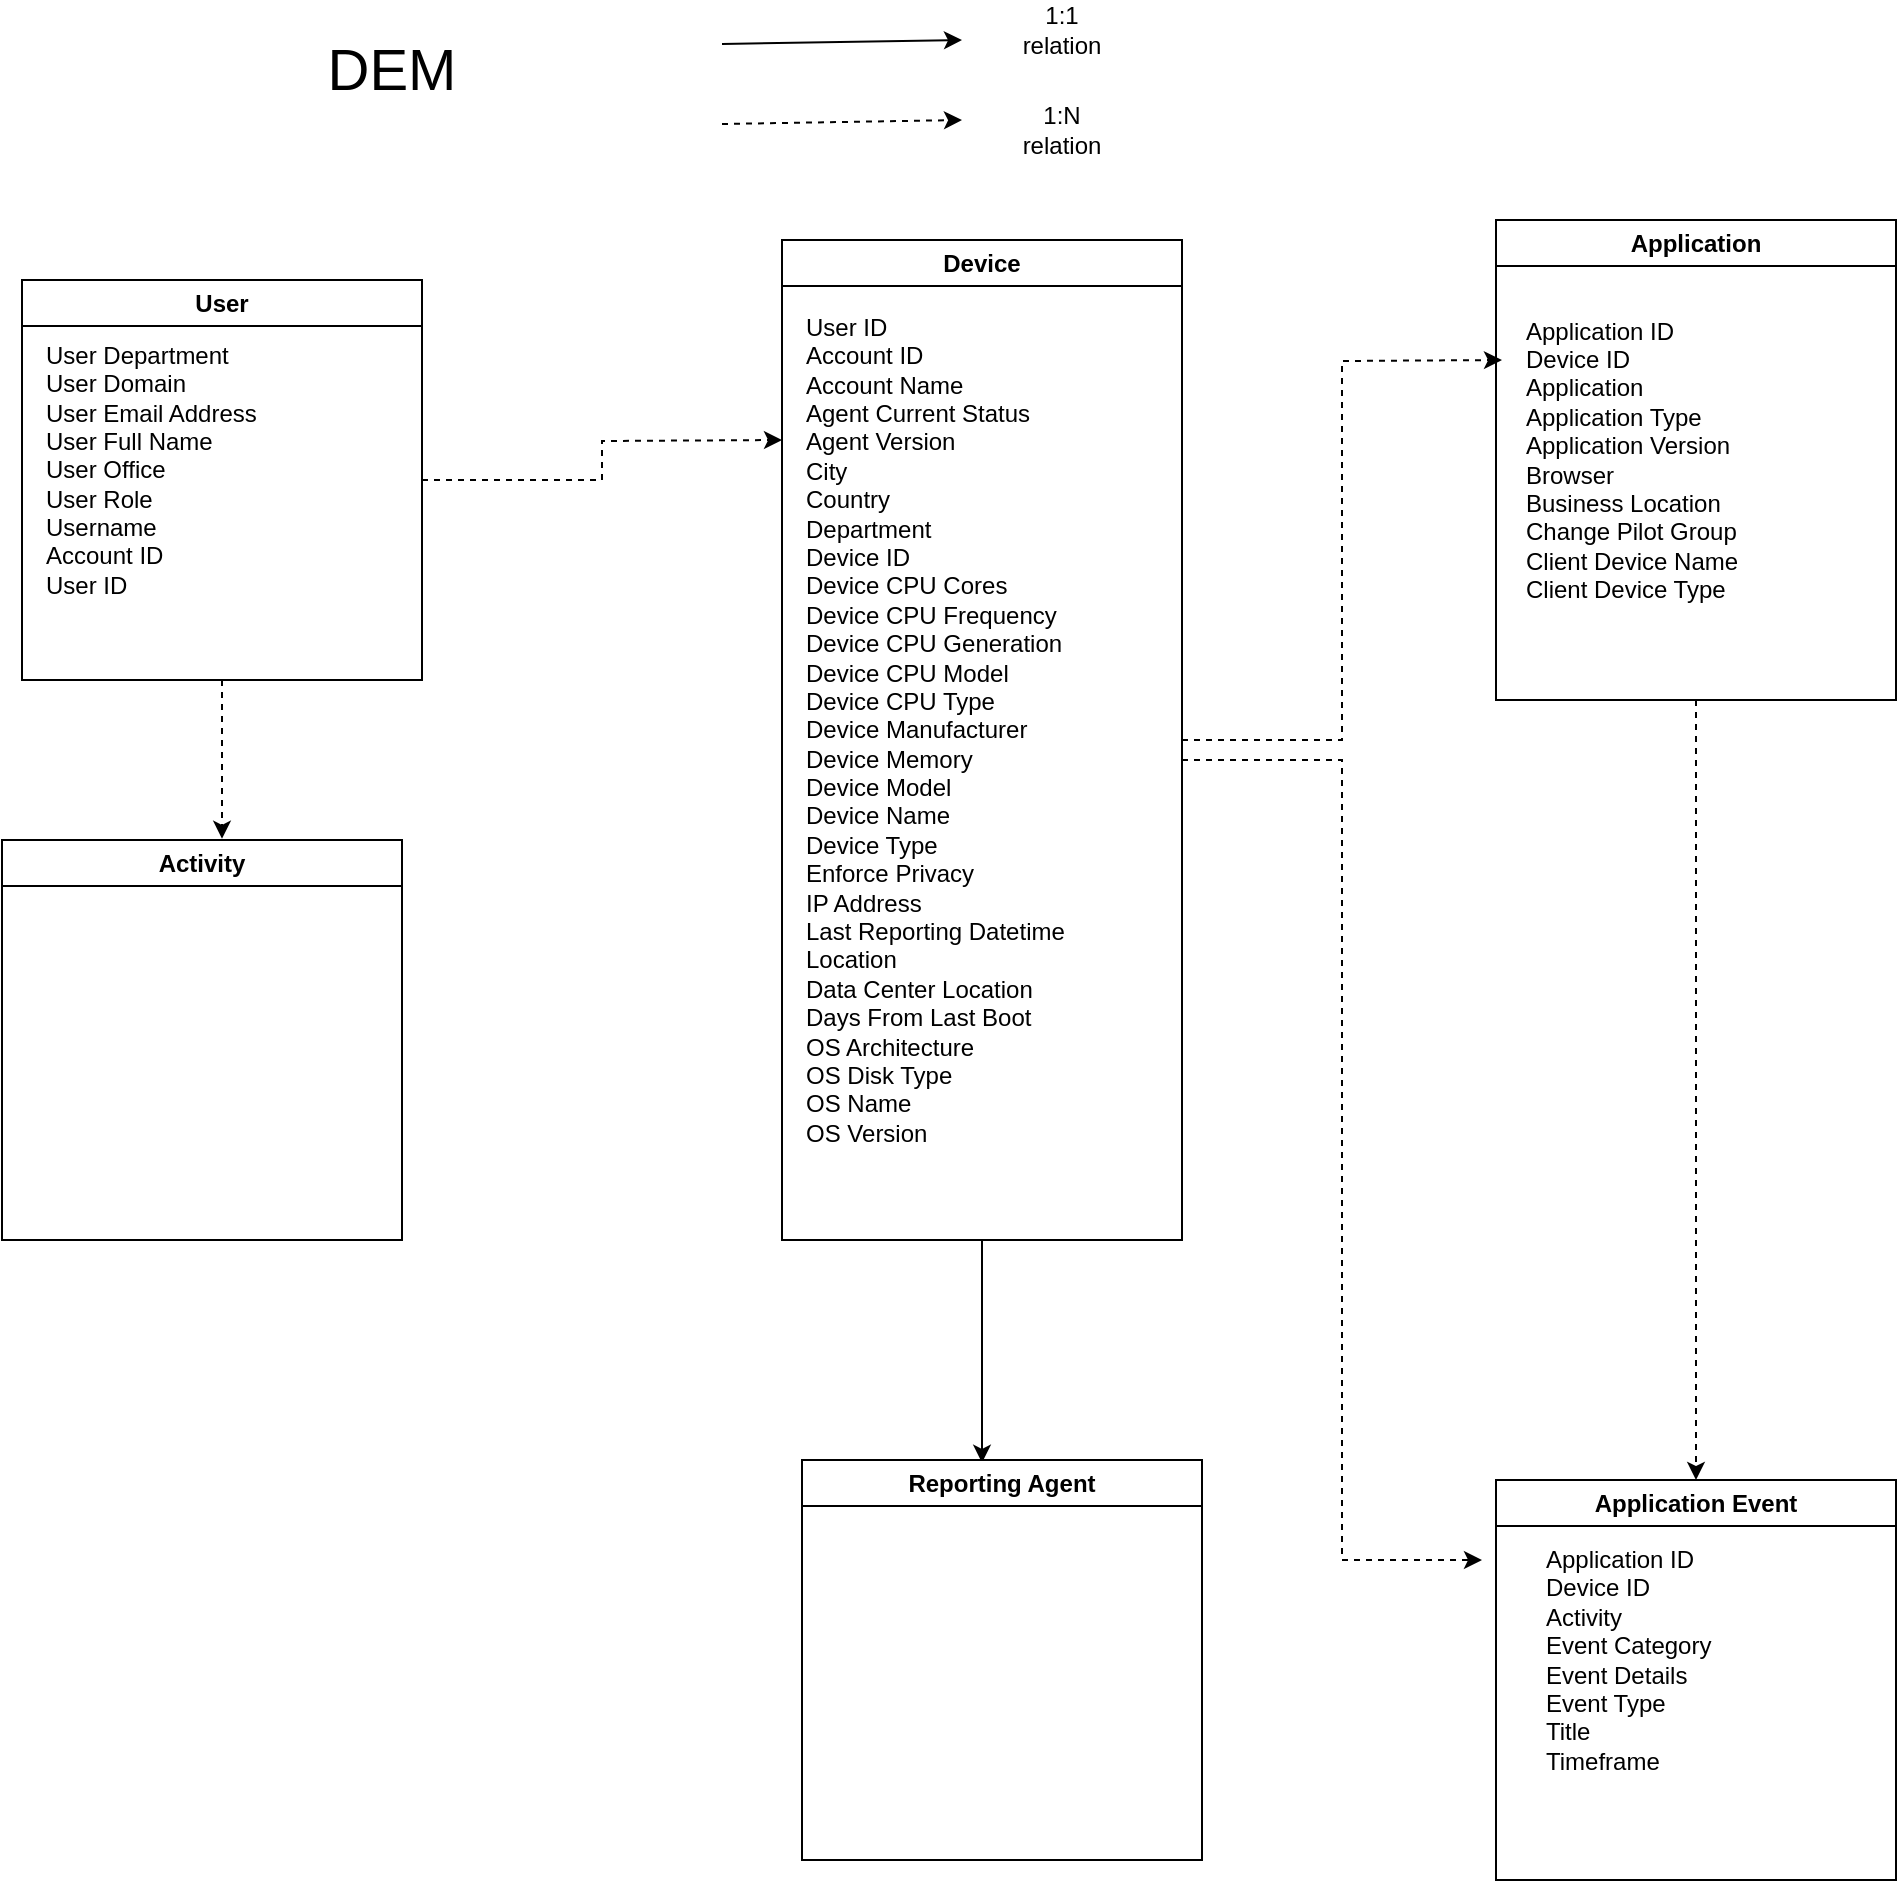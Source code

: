 <mxfile version="21.3.7" type="device">
  <diagram name="Page-1" id="ktu8oQa6D0kKMpNdZpfB">
    <mxGraphModel dx="794" dy="438" grid="1" gridSize="10" guides="1" tooltips="1" connect="1" arrows="1" fold="1" page="1" pageScale="1" pageWidth="827" pageHeight="1169" math="0" shadow="0">
      <root>
        <mxCell id="0" />
        <mxCell id="1" parent="0" />
        <mxCell id="2g9y4GdNEjbGmsFykOAt-7" style="edgeStyle=orthogonalEdgeStyle;rounded=0;orthogonalLoop=1;jettySize=auto;html=1;dashed=1;" parent="1" source="2g9y4GdNEjbGmsFykOAt-1" edge="1">
          <mxGeometry relative="1" as="geometry">
            <mxPoint x="470" y="240" as="targetPoint" />
          </mxGeometry>
        </mxCell>
        <mxCell id="2g9y4GdNEjbGmsFykOAt-14" style="edgeStyle=orthogonalEdgeStyle;rounded=0;orthogonalLoop=1;jettySize=auto;html=1;entryX=0.55;entryY=-0.003;entryDx=0;entryDy=0;entryPerimeter=0;dashed=1;" parent="1" source="2g9y4GdNEjbGmsFykOAt-1" target="2g9y4GdNEjbGmsFykOAt-13" edge="1">
          <mxGeometry relative="1" as="geometry" />
        </mxCell>
        <mxCell id="2g9y4GdNEjbGmsFykOAt-1" value="User" style="swimlane;whiteSpace=wrap;html=1;" parent="1" vertex="1">
          <mxGeometry x="90" y="160" width="200" height="200" as="geometry" />
        </mxCell>
        <mxCell id="xhJMPIvEfvQJsMF07bdx-5" value="&lt;div&gt;User Department&lt;/div&gt;&lt;div&gt;User Domain&lt;/div&gt;&lt;div&gt;User Email Address&lt;/div&gt;&lt;div&gt;User Full Name&lt;/div&gt;&lt;div&gt;User Office&lt;/div&gt;&lt;div&gt;User Role&lt;/div&gt;&lt;div&gt;Username&lt;/div&gt;&lt;div&gt;Account ID&lt;/div&gt;&lt;div&gt;User ID&lt;/div&gt;" style="text;html=1;align=left;verticalAlign=middle;resizable=0;points=[];autosize=1;strokeColor=none;fillColor=none;" vertex="1" parent="2g9y4GdNEjbGmsFykOAt-1">
          <mxGeometry x="10" y="25" width="130" height="140" as="geometry" />
        </mxCell>
        <mxCell id="2g9y4GdNEjbGmsFykOAt-8" style="edgeStyle=orthogonalEdgeStyle;rounded=0;orthogonalLoop=1;jettySize=auto;html=1;dashed=1;" parent="1" source="2g9y4GdNEjbGmsFykOAt-2" edge="1">
          <mxGeometry relative="1" as="geometry">
            <mxPoint x="830" y="200" as="targetPoint" />
          </mxGeometry>
        </mxCell>
        <mxCell id="2g9y4GdNEjbGmsFykOAt-15" style="edgeStyle=orthogonalEdgeStyle;rounded=0;orthogonalLoop=1;jettySize=auto;html=1;entryX=0.45;entryY=0.007;entryDx=0;entryDy=0;entryPerimeter=0;" parent="1" source="2g9y4GdNEjbGmsFykOAt-2" target="2g9y4GdNEjbGmsFykOAt-5" edge="1">
          <mxGeometry relative="1" as="geometry" />
        </mxCell>
        <mxCell id="xhJMPIvEfvQJsMF07bdx-7" style="edgeStyle=orthogonalEdgeStyle;rounded=0;orthogonalLoop=1;jettySize=auto;html=1;dashed=1;" edge="1" parent="1" source="2g9y4GdNEjbGmsFykOAt-2">
          <mxGeometry relative="1" as="geometry">
            <mxPoint x="820" y="800" as="targetPoint" />
            <Array as="points">
              <mxPoint x="750" y="400" />
            </Array>
          </mxGeometry>
        </mxCell>
        <mxCell id="2g9y4GdNEjbGmsFykOAt-2" value="Device" style="swimlane;whiteSpace=wrap;html=1;startSize=23;" parent="1" vertex="1">
          <mxGeometry x="470" y="140" width="200" height="500" as="geometry" />
        </mxCell>
        <mxCell id="xhJMPIvEfvQJsMF07bdx-2" value="&lt;div&gt;User ID&lt;/div&gt;&lt;div&gt;Account ID&lt;/div&gt;&lt;div&gt;Account Name&lt;/div&gt;&lt;div&gt;Agent Current Status&lt;/div&gt;&lt;div&gt;Agent Version&lt;/div&gt;&lt;div&gt;City&lt;/div&gt;&lt;div&gt;Country&lt;/div&gt;&lt;div&gt;Department&lt;/div&gt;&lt;div&gt;Device ID&lt;/div&gt;&lt;div&gt;Device CPU Cores&lt;/div&gt;&lt;div&gt;Device CPU Frequency&lt;/div&gt;&lt;div&gt;Device CPU Generation&lt;/div&gt;&lt;div&gt;Device CPU Model&lt;/div&gt;&lt;div&gt;Device CPU Type&lt;/div&gt;&lt;div&gt;Device Manufacturer&lt;/div&gt;&lt;div&gt;Device Memory&lt;/div&gt;&lt;div&gt;Device Model&lt;/div&gt;&lt;div&gt;Device Name&lt;/div&gt;&lt;div&gt;Device Type&lt;/div&gt;&lt;div&gt;Enforce Privacy&lt;/div&gt;&lt;div&gt;IP Address&lt;/div&gt;&lt;div&gt;Last Reporting Datetime&lt;/div&gt;&lt;div&gt;Location&amp;nbsp;&lt;/div&gt;&lt;div&gt;&lt;div&gt;Data Center Location&lt;/div&gt;&lt;div&gt;Days From Last Boot&lt;/div&gt;&lt;/div&gt;&lt;div&gt;&lt;div&gt;OS Architecture&lt;/div&gt;&lt;div&gt;OS Disk Type&lt;/div&gt;&lt;div&gt;OS Name&lt;/div&gt;&lt;div&gt;OS Version&lt;/div&gt;&lt;/div&gt;" style="text;html=1;align=left;verticalAlign=middle;resizable=0;points=[];autosize=1;strokeColor=none;fillColor=none;" vertex="1" parent="2g9y4GdNEjbGmsFykOAt-2">
          <mxGeometry x="10" y="30" width="150" height="430" as="geometry" />
        </mxCell>
        <mxCell id="2g9y4GdNEjbGmsFykOAt-9" style="edgeStyle=orthogonalEdgeStyle;rounded=0;orthogonalLoop=1;jettySize=auto;html=1;entryX=0.5;entryY=0;entryDx=0;entryDy=0;dashed=1;" parent="1" source="2g9y4GdNEjbGmsFykOAt-3" target="2g9y4GdNEjbGmsFykOAt-4" edge="1">
          <mxGeometry relative="1" as="geometry" />
        </mxCell>
        <mxCell id="2g9y4GdNEjbGmsFykOAt-3" value="Application" style="swimlane;whiteSpace=wrap;html=1;startSize=23;" parent="1" vertex="1">
          <mxGeometry x="827" y="130" width="200" height="240" as="geometry" />
        </mxCell>
        <mxCell id="xhJMPIvEfvQJsMF07bdx-3" value="&lt;div&gt;Application ID&lt;/div&gt;&lt;div&gt;Device ID&lt;/div&gt;&lt;div&gt;Application&lt;/div&gt;&lt;div&gt;Application Type&lt;/div&gt;&lt;div&gt;Application Version&lt;/div&gt;&lt;div&gt;Browser&lt;/div&gt;&lt;div&gt;Business Location&lt;/div&gt;&lt;div&gt;Change Pilot Group&lt;/div&gt;&lt;div&gt;Client Device Name&lt;/div&gt;&lt;div&gt;Client Device Type&lt;/div&gt;" style="text;html=1;align=left;verticalAlign=middle;resizable=0;points=[];autosize=1;strokeColor=none;fillColor=none;" vertex="1" parent="2g9y4GdNEjbGmsFykOAt-3">
          <mxGeometry x="13" y="40" width="130" height="160" as="geometry" />
        </mxCell>
        <mxCell id="2g9y4GdNEjbGmsFykOAt-4" value="Application Event" style="swimlane;whiteSpace=wrap;html=1;" parent="1" vertex="1">
          <mxGeometry x="827" y="760" width="200" height="200" as="geometry" />
        </mxCell>
        <mxCell id="xhJMPIvEfvQJsMF07bdx-6" value="&lt;div&gt;Application ID&lt;/div&gt;&lt;div&gt;Device ID&lt;/div&gt;&lt;div&gt;Activity&lt;/div&gt;&lt;div&gt;&lt;div&gt;Event Category&lt;/div&gt;&lt;div&gt;Event Details&lt;/div&gt;&lt;div&gt;Event Type&lt;/div&gt;&lt;div&gt;&lt;span style=&quot;background-color: initial;&quot;&gt;Title&lt;/span&gt;&lt;/div&gt;&lt;/div&gt;&lt;div&gt;&lt;span style=&quot;background-color: initial;&quot;&gt;Timeframe&lt;br&gt;&lt;/span&gt;&lt;/div&gt;" style="text;html=1;align=left;verticalAlign=middle;resizable=0;points=[];autosize=1;strokeColor=none;fillColor=none;" vertex="1" parent="2g9y4GdNEjbGmsFykOAt-4">
          <mxGeometry x="23" y="25" width="110" height="130" as="geometry" />
        </mxCell>
        <mxCell id="2g9y4GdNEjbGmsFykOAt-5" value="Reporting Agent" style="swimlane;whiteSpace=wrap;html=1;" parent="1" vertex="1">
          <mxGeometry x="480" y="750" width="200" height="200" as="geometry" />
        </mxCell>
        <mxCell id="2g9y4GdNEjbGmsFykOAt-11" value="&lt;font style=&quot;font-size: 29px;&quot;&gt;DEM&lt;/font&gt;" style="text;html=1;strokeColor=none;fillColor=none;align=center;verticalAlign=middle;whiteSpace=wrap;rounded=0;" parent="1" vertex="1">
          <mxGeometry x="120" y="40" width="310" height="30" as="geometry" />
        </mxCell>
        <mxCell id="2g9y4GdNEjbGmsFykOAt-13" value="Activity" style="swimlane;whiteSpace=wrap;html=1;" parent="1" vertex="1">
          <mxGeometry x="80" y="440" width="200" height="200" as="geometry" />
        </mxCell>
        <mxCell id="2g9y4GdNEjbGmsFykOAt-19" value="" style="endArrow=classic;html=1;rounded=0;" parent="1" edge="1">
          <mxGeometry width="50" height="50" relative="1" as="geometry">
            <mxPoint x="440" y="42" as="sourcePoint" />
            <mxPoint x="560" y="40" as="targetPoint" />
          </mxGeometry>
        </mxCell>
        <mxCell id="2g9y4GdNEjbGmsFykOAt-20" value="" style="endArrow=classic;html=1;rounded=0;dashed=1;" parent="1" edge="1">
          <mxGeometry width="50" height="50" relative="1" as="geometry">
            <mxPoint x="440" y="82" as="sourcePoint" />
            <mxPoint x="560" y="80" as="targetPoint" />
          </mxGeometry>
        </mxCell>
        <mxCell id="2g9y4GdNEjbGmsFykOAt-21" value="1:1 relation" style="text;html=1;strokeColor=none;fillColor=none;align=center;verticalAlign=middle;whiteSpace=wrap;rounded=0;" parent="1" vertex="1">
          <mxGeometry x="580" y="20" width="60" height="30" as="geometry" />
        </mxCell>
        <mxCell id="2g9y4GdNEjbGmsFykOAt-22" value="1:N relation" style="text;html=1;strokeColor=none;fillColor=none;align=center;verticalAlign=middle;whiteSpace=wrap;rounded=0;" parent="1" vertex="1">
          <mxGeometry x="580" y="70" width="60" height="30" as="geometry" />
        </mxCell>
      </root>
    </mxGraphModel>
  </diagram>
</mxfile>

